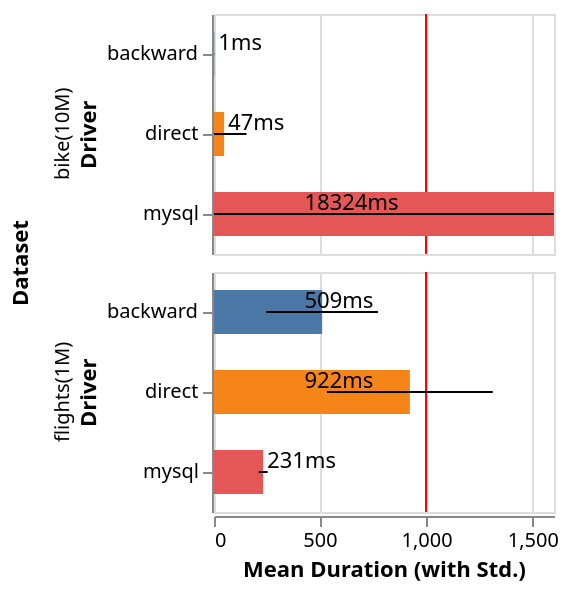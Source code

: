 {
  "$schema": "https://vega.github.io/schema/vega-lite/v4.json",
  "description": "A simple bar chart with embedded data.",
  "data": {
    "values": [
      {
        "dataset_size": "1M",
        "dataset": "flights(1M)",
        "driver": "direct",
        "meanDuration": 921.739184953,
        "countAnswered": 1595,
        "durationCiLower": 902.5780417239,
        "durationCiUpper": 940.900328182,
        "durationStd": 390.1429631326,
        "countViolated": 1109,
        "responseRate": 0.3047021944
      },
      {
        "dataset_size": "1M",
        "dataset": "flights(1M)",
        "driver": "backward",
        "meanDuration": 508.94169279,
        "countAnswered": 1595,
        "durationCiLower": 496.0126529869,
        "durationCiUpper": 521.870732593,
        "durationStd": 263.2501536536,
        "countViolated": 198,
        "responseRate": 0.875862069
      },
      {
        "dataset_size":"1M",
        "dataset":"flights(1M)",
        "driver":"mysql",
        "meanDuration":231.2308791994,
        "countAnswered":1399,
        "durationCiLower":230.1254716025,
        "durationCiUpper":232.3362867964,
        "durationStd":21.0769152448,
        "countViolated":false,
        "responseRate":0.8771159875
      },
      {
        "dataset_size": "10M",
        "dataset": "bike(10M)",
        "driver": "direct",
        "meanDuration": 47.498,
        "countAnswered": 1500,
        "durationCiLower": 42.1628624858,
        "durationCiUpper": 52.8331375142,
        "durationStd": 105.3397660282,
        "countViolated": false,
        "responseRate": 1.0
      },
      {
        "dataset_size": "10M",
        "dataset": "bike(10M)",
        "driver": "backward",
        "meanDuration": 1.428,
        "countAnswered": 1500,
        "durationCiLower": 1.3947717317,
        "durationCiUpper": 1.4612282683,
        "durationStd": 0.6560764368,
        "countViolated": false,
        "responseRate": 1.0
      },
      {
        "dataset_size":"10M",
        "dataset":"bike(10M)",
        "driver":"mysql",
        "meanDuration":18323.5943396226,
        "countAnswered":106,
        "durationCiLower":13900.6027848636,
        "durationCiUpper":22746.5858943816,
        "durationStd":22966.0754421565,
        "countViolated":95.0,
        "responseRate":0.0073333333
      }
    ]
  },
  "transform": [
    {"calculate": "round(datum.meanDuration) + 'ms'", "as": "durationNice"},
    {"calculate": "clamp(datum.meanDuration,0,407)", "as": "durationTextPos"}
  ],
  "facet": {
    "row": {
      "field": "dataset",
      "type": "ordinal",
      "title": "Dataset",
      "header": {"labelPadding": 2, "titlePadding": 0}
    }
  },
  "config": {"facet": {"spacing": 5}},
  "spec": {
    "height": 120,
    "width": 170,
    "layer": [
      {
        "mark": {"type": "rule", "color": "red"},
        "encoding": {"x": {"value": 106}}
      },
      {
        "mark": {"type": "bar", "clip": true, "height": 22},
        "encoding": {
          "y": {"field": "driver", "type": "nominal", "title": "Driver"},
          "x": {
            "field": "meanDuration",
            "type": "quantitative",
            "scale": {"domain": [0, 1500]},
            "title": "Mean Duration (with Std.)"
          },
          "color": {
            "field": "driver",
            "type": "nominal",
            "title": "Query method",
            "legend": null
          }
        }
      },
      {
        "mark": {"type": "errorbar", "clip": true},
        "encoding": {
          "x": {
            "field": "meanDuration",
            "type": "quantitative",
            "scale": {"domain": [0, 1500]},
            "title": "Mean Duration (with Std.)"
          },
          "xError": {"field": "durationStd"},
          "y": {"field": "driver", "type": "nominal", "title": "Driver"}
        }
      },
      {
        "mark": {
          "type": "text",
          "align": "left",
          "baseline": "middle",
          "clip": true,
          "dy": -5,
          "dx": 2
        },
        "encoding": {
          "text": {"field": "durationNice", "type": "nominal"},
          "y": {"field": "driver", "type": "nominal", "title": "Driver"},
          "x": {"field": "durationTextPos", "type": "quantitative"}
        }
      }
    ]
  }
}